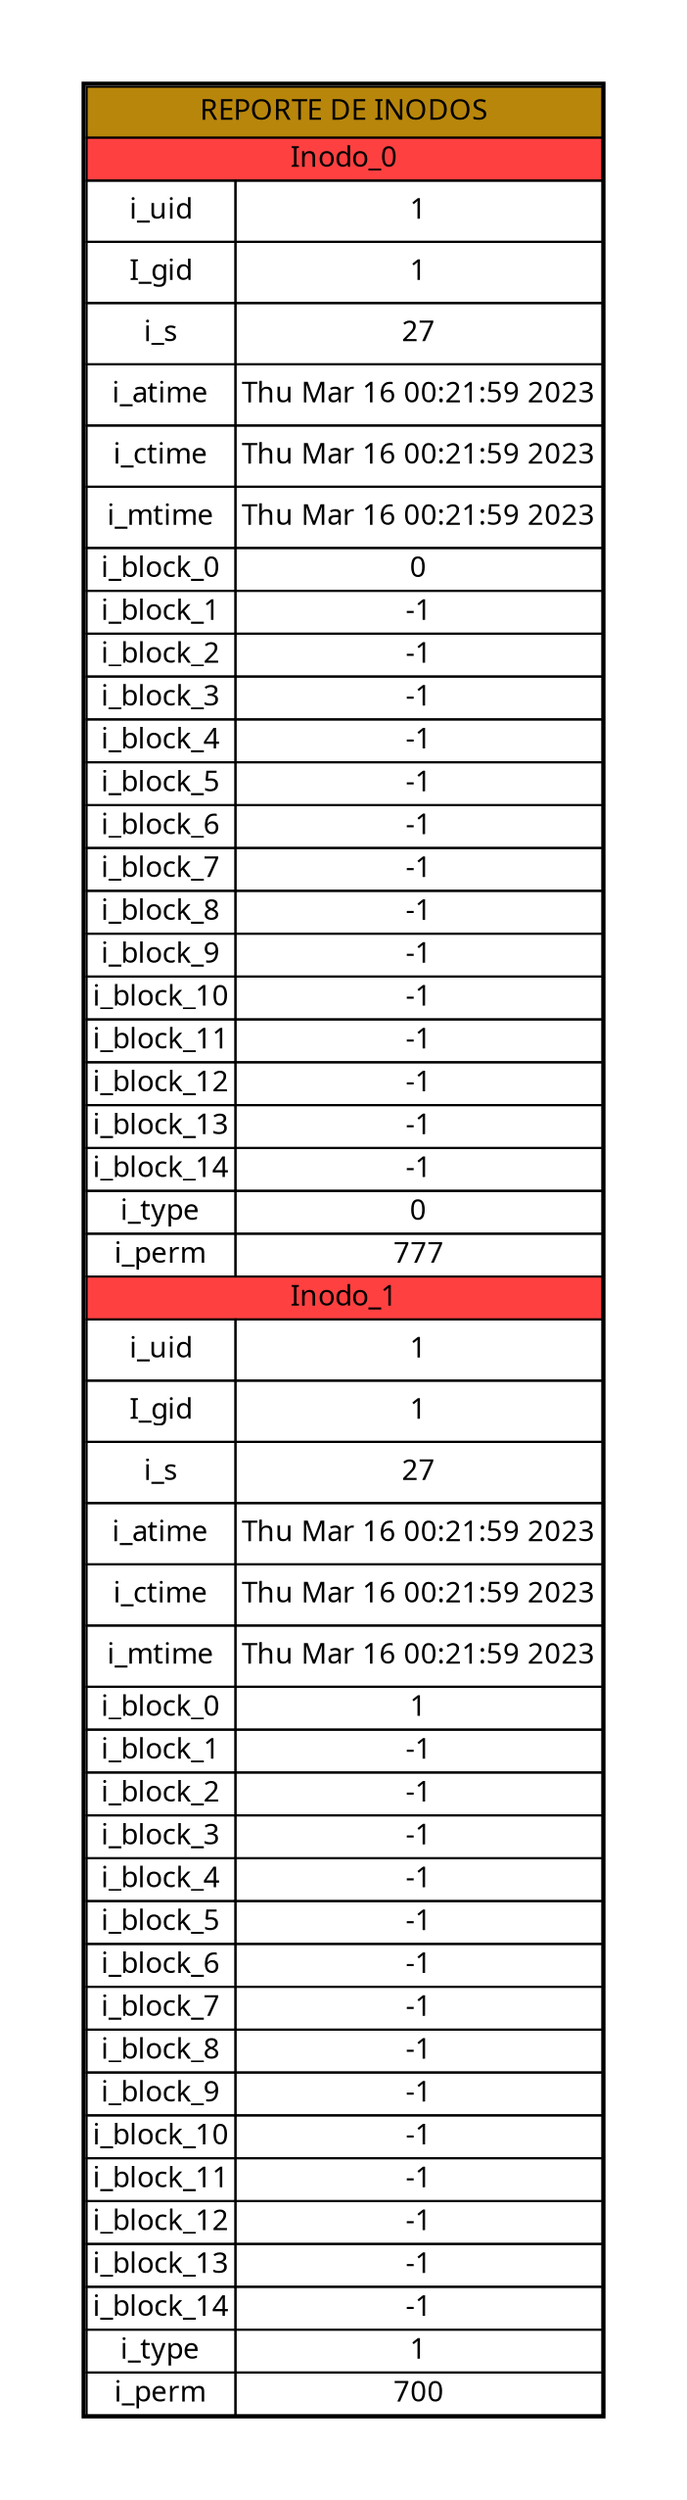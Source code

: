 digraph G {
graph[margin=0]
rankdir="TB";
node [shape=plaintext fontname= "Ubuntu" fontsize="14"];
edge [style="invis"];

"Inodes Report" [margin="0.5" label = <
<TABLE BGCOLOR="white" BORDER="2" COLOR="BLACK" CELLBORDER="1" CELLSPACING="0">
<TR>
<TD HEIGHT="25" BGCOLOR="#B8860B" COLSPAN="2">REPORTE DE INODOS</TD>
</TR>

<TR>
<TD colspan="2" BGCOLOR="brown1" ALIGN="center">Inodo_0</TD>
</TR>

<TR>
<TD HEIGHT="30" >i_uid</TD>
<TD WIDTH="100" >1</TD>
</TR>

<TR>
<TD HEIGHT="30" >I_gid</TD>
<TD WIDTH="100" >1</TD>
</TR>

<TR>
<TD HEIGHT="30" >i_s</TD>
<TD WIDTH="100" >27</TD>
</TR>

<TR>
<TD HEIGHT="30" >i_atime</TD>
<TD WIDTH="100" >Thu Mar 16 00:21:59 2023
</TD>
</TR>

<TR>
<TD HEIGHT="30" >i_ctime</TD>
<TD WIDTH="100" >Thu Mar 16 00:21:59 2023
</TD>
</TR>

<TR>
<TD HEIGHT="30" >i_mtime</TD>
<TD WIDTH="100" >Thu Mar 16 00:21:59 2023
</TD>
</TR>

<TR>
<TD>i_block_0</TD>
<TD>0</TD>
</TR>

<TR>
<TD>i_block_1</TD>
<TD>-1</TD>
</TR>

<TR>
<TD>i_block_2</TD>
<TD>-1</TD>
</TR>

<TR>
<TD>i_block_3</TD>
<TD>-1</TD>
</TR>

<TR>
<TD>i_block_4</TD>
<TD>-1</TD>
</TR>

<TR>
<TD>i_block_5</TD>
<TD>-1</TD>
</TR>

<TR>
<TD>i_block_6</TD>
<TD>-1</TD>
</TR>

<TR>
<TD>i_block_7</TD>
<TD>-1</TD>
</TR>

<TR>
<TD>i_block_8</TD>
<TD>-1</TD>
</TR>

<TR>
<TD>i_block_9</TD>
<TD>-1</TD>
</TR>

<TR>
<TD>i_block_10</TD>
<TD>-1</TD>
</TR>

<TR>
<TD>i_block_11</TD>
<TD>-1</TD>
</TR>

<TR>
<TD>i_block_12</TD>
<TD>-1</TD>
</TR>

<TR>
<TD>i_block_13</TD>
<TD>-1</TD>
</TR>

<TR>
<TD>i_block_14</TD>
<TD>-1</TD>
</TR>

<TR>
<TD>i_type</TD>
<TD>0</TD>
</TR>

<TR>
<TD>i_perm</TD>
<TD>777</TD>
</TR>

<TR>
<TD colspan="2" BGCOLOR="brown1" ALIGN="center">Inodo_1</TD>
</TR>

<TR>
<TD HEIGHT="30" >i_uid</TD>
<TD WIDTH="100" >1</TD>
</TR>

<TR>
<TD HEIGHT="30" >I_gid</TD>
<TD WIDTH="100" >1</TD>
</TR>

<TR>
<TD HEIGHT="30" >i_s</TD>
<TD WIDTH="100" >27</TD>
</TR>

<TR>
<TD HEIGHT="30" >i_atime</TD>
<TD WIDTH="100" >Thu Mar 16 00:21:59 2023
</TD>
</TR>

<TR>
<TD HEIGHT="30" >i_ctime</TD>
<TD WIDTH="100" >Thu Mar 16 00:21:59 2023
</TD>
</TR>

<TR>
<TD HEIGHT="30" >i_mtime</TD>
<TD WIDTH="100" >Thu Mar 16 00:21:59 2023
</TD>
</TR>

<TR>
<TD>i_block_0</TD>
<TD>1</TD>
</TR>

<TR>
<TD>i_block_1</TD>
<TD>-1</TD>
</TR>

<TR>
<TD>i_block_2</TD>
<TD>-1</TD>
</TR>

<TR>
<TD>i_block_3</TD>
<TD>-1</TD>
</TR>

<TR>
<TD>i_block_4</TD>
<TD>-1</TD>
</TR>

<TR>
<TD>i_block_5</TD>
<TD>-1</TD>
</TR>

<TR>
<TD>i_block_6</TD>
<TD>-1</TD>
</TR>

<TR>
<TD>i_block_7</TD>
<TD>-1</TD>
</TR>

<TR>
<TD>i_block_8</TD>
<TD>-1</TD>
</TR>

<TR>
<TD>i_block_9</TD>
<TD>-1</TD>
</TR>

<TR>
<TD>i_block_10</TD>
<TD>-1</TD>
</TR>

<TR>
<TD>i_block_11</TD>
<TD>-1</TD>
</TR>

<TR>
<TD>i_block_12</TD>
<TD>-1</TD>
</TR>

<TR>
<TD>i_block_13</TD>
<TD>-1</TD>
</TR>

<TR>
<TD>i_block_14</TD>
<TD>-1</TD>
</TR>

<TR>
<TD>i_type</TD>
<TD>1</TD>
</TR>

<TR>
<TD>i_perm</TD>
<TD>700</TD>
</TR>

</TABLE>>];
}